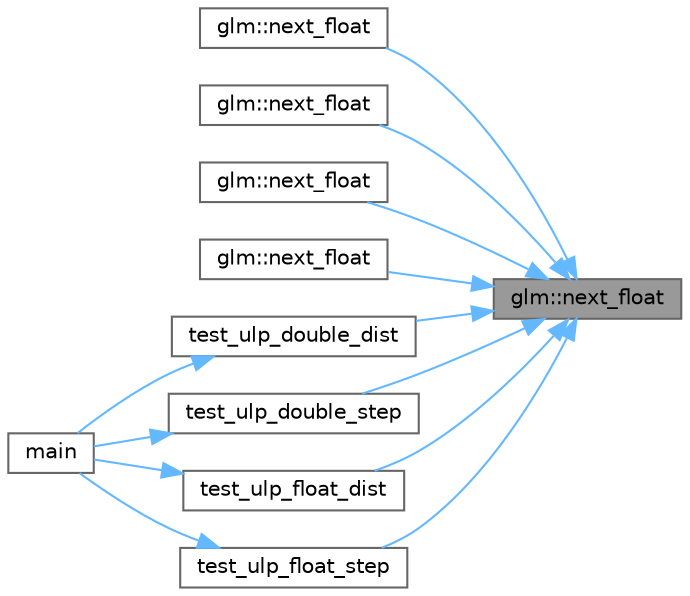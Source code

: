 digraph "glm::next_float"
{
 // LATEX_PDF_SIZE
  bgcolor="transparent";
  edge [fontname=Helvetica,fontsize=10,labelfontname=Helvetica,labelfontsize=10];
  node [fontname=Helvetica,fontsize=10,shape=box,height=0.2,width=0.4];
  rankdir="RL";
  Node1 [id="Node000001",label="glm::next_float",height=0.2,width=0.4,color="gray40", fillcolor="grey60", style="filled", fontcolor="black",tooltip=" "];
  Node1 -> Node2 [id="edge25_Node000001_Node000002",dir="back",color="steelblue1",style="solid",tooltip=" "];
  Node2 [id="Node000002",label="glm::next_float",height=0.2,width=0.4,color="grey40", fillcolor="white", style="filled",URL="$namespaceglm.html#a272c58d9df3b70fc715383e2e22a1618",tooltip=" "];
  Node1 -> Node3 [id="edge26_Node000001_Node000003",dir="back",color="steelblue1",style="solid",tooltip=" "];
  Node3 [id="Node000003",label="glm::next_float",height=0.2,width=0.4,color="grey40", fillcolor="white", style="filled",URL="$namespaceglm.html#a815f673daa0825b5180ab64f4ed33ce7",tooltip=" "];
  Node1 -> Node4 [id="edge27_Node000001_Node000004",dir="back",color="steelblue1",style="solid",tooltip=" "];
  Node4 [id="Node000004",label="glm::next_float",height=0.2,width=0.4,color="grey40", fillcolor="white", style="filled",URL="$namespaceglm.html#abfdf3c3f5f26274c7b3980cf3771c3c8",tooltip=" "];
  Node1 -> Node5 [id="edge28_Node000001_Node000005",dir="back",color="steelblue1",style="solid",tooltip=" "];
  Node5 [id="Node000005",label="glm::next_float",height=0.2,width=0.4,color="grey40", fillcolor="white", style="filled",URL="$namespaceglm.html#a7a2f6c21c89320c0385a9d5df29a2358",tooltip=" "];
  Node1 -> Node6 [id="edge29_Node000001_Node000006",dir="back",color="steelblue1",style="solid",tooltip=" "];
  Node6 [id="Node000006",label="test_ulp_double_dist",height=0.2,width=0.4,color="grey40", fillcolor="white", style="filled",URL="$_classes_2lib_2glm_2test_2gtc_2gtc__ulp_8cpp.html#a332fe637c3471a207e13f4e55e8ee0c4",tooltip=" "];
  Node6 -> Node7 [id="edge30_Node000006_Node000007",dir="back",color="steelblue1",style="solid",tooltip=" "];
  Node7 [id="Node000007",label="main",height=0.2,width=0.4,color="grey40", fillcolor="white", style="filled",URL="$lib_2glm_2test_2ext_2ext__scalar__ulp_8cpp.html#ae66f6b31b5ad750f1fe042a706a4e3d4",tooltip=" "];
  Node1 -> Node8 [id="edge31_Node000001_Node000008",dir="back",color="steelblue1",style="solid",tooltip=" "];
  Node8 [id="Node000008",label="test_ulp_double_step",height=0.2,width=0.4,color="grey40", fillcolor="white", style="filled",URL="$_classes_2lib_2glm_2test_2gtc_2gtc__ulp_8cpp.html#ac000ed3d61992b0ba2901b0f872b7705",tooltip=" "];
  Node8 -> Node7 [id="edge32_Node000008_Node000007",dir="back",color="steelblue1",style="solid",tooltip=" "];
  Node1 -> Node9 [id="edge33_Node000001_Node000009",dir="back",color="steelblue1",style="solid",tooltip=" "];
  Node9 [id="Node000009",label="test_ulp_float_dist",height=0.2,width=0.4,color="grey40", fillcolor="white", style="filled",URL="$_classes_2lib_2glm_2test_2gtc_2gtc__ulp_8cpp.html#a4799d9876a48e2fdec513fecaeb9aa33",tooltip=" "];
  Node9 -> Node7 [id="edge34_Node000009_Node000007",dir="back",color="steelblue1",style="solid",tooltip=" "];
  Node1 -> Node10 [id="edge35_Node000001_Node000010",dir="back",color="steelblue1",style="solid",tooltip=" "];
  Node10 [id="Node000010",label="test_ulp_float_step",height=0.2,width=0.4,color="grey40", fillcolor="white", style="filled",URL="$_classes_2lib_2glm_2test_2gtc_2gtc__ulp_8cpp.html#a08b93e1b8135af30fe611d64dc6e40b7",tooltip=" "];
  Node10 -> Node7 [id="edge36_Node000010_Node000007",dir="back",color="steelblue1",style="solid",tooltip=" "];
}
